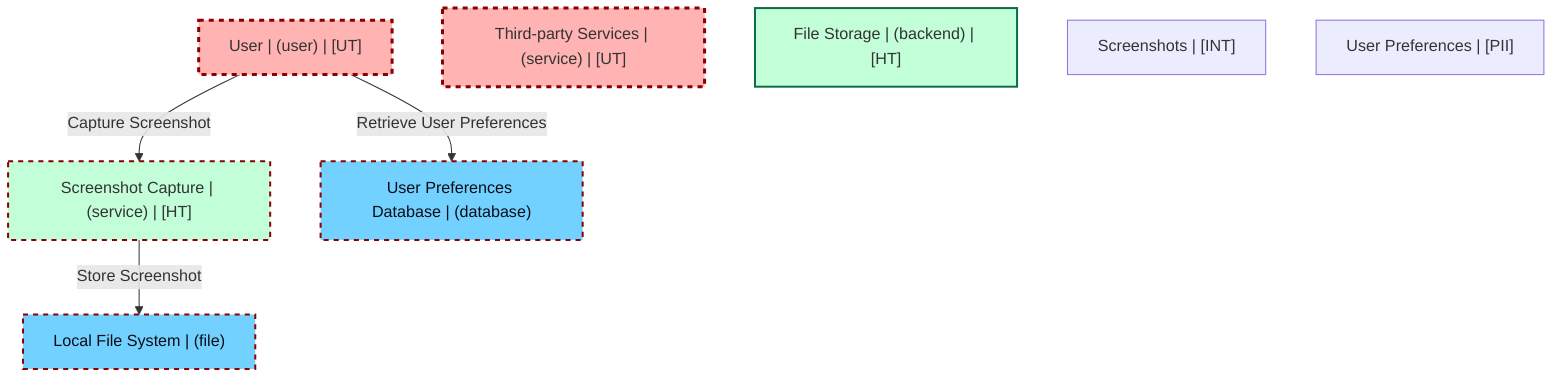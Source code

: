 graph TB
  node_01F8M8K9J6D7B8F5F9G1D8K9E1["User | (user) | [UT]"]:::untrusted
  node_01F8M8K9J6D7B8F5F9G1D8K9E2["Third-party Services | (service) | [UT]"]:::untrusted
  node_01F8M8K9J6D7B8F5F9G1D8K9P1["Screenshot Capture | (service) | [HT]"]:::highTrust
  node_01F8M8K9J6D7B8F5F9G1D8K9P2["File Storage | (backend) | [HT]"]:::highTrust
  node_01F8M8K9J6D7B8F5F9G1D8K9S1["Local File System | (file)"]:::dataStore
  node_01F8M8K9J6D7B8F5F9G1D8K9S2["User Preferences Database | (database)"]:::dataStore
  node_01F8M8K9J6D7B8F5F9G1D8K9J7["Screenshots | [INT]"]:::dataAsset,internal
  node_01F8M8K9J6D7B8F5F9G1D8K9J8["User Preferences | [PII]"]:::dataAsset,pii

  node_01F8M8K9J6D7B8F5F9G1D8K9E1 -->|Capture Screenshot| node_01F8M8K9J6D7B8F5F9G1D8K9P1:::unencryptedFlow
  node_01F8M8K9J6D7B8F5F9G1D8K9P1 -->|Store Screenshot| node_01F8M8K9J6D7B8F5F9G1D8K9S1:::unencryptedFlow
  node_01F8M8K9J6D7B8F5F9G1D8K9E1 -->|Retrieve User Preferences| node_01F8M8K9J6D7B8F5F9G1D8K9S2:::unencryptedFlow

  classDef externalEntity fill:#FFB3B3,stroke:#8B0000,stroke-width:2px,color:#0B0D17
  classDef process fill:#C2FFD8,stroke:#106B49,stroke-width:2px,color:#0B0D17
  classDef dataStore fill:#73d1ff,stroke:#29ABE2,stroke-width:2px,color:#0B0D17
  classDef dataAsset fill:#ffa1ad,stroke:#A259FF,stroke-width:2px,color:#0B0D17
  classDef untrusted fill:#FFB3B3,stroke:#8B0000,stroke-width:3px,stroke-dasharray:5 5
  classDef lowTrust fill:#f77c63,stroke:#f77c63,stroke-width:2px,stroke-dasharray:3 3
  classDef mediumTrust fill:#FFF2B3,stroke:#7A6300,stroke-width:2px
  classDef highTrust fill:#C2FFD8,stroke:#106B49,stroke-width:2px
  classDef veryHighTrust fill:#36FF8F,stroke:#36FF8F,stroke-width:3px
  classDef public fill:#C2FFD8,stroke:#106B49,stroke-width:1px
  classDef internal fill:#FFF2B3,stroke:#7A6300,stroke-width:1px
  classDef confidential fill:#FFB3B3,stroke:#8B0000,stroke-width:2px
  classDef restricted fill:#8B0000,stroke:#8B0000,stroke-width:3px
  classDef pii fill:#ffa1ad,stroke:#A259FF,stroke-width:2px
  classDef pci fill:#8B0000,stroke:#8B0000,stroke-width:3px
  classDef phi fill:#ffa1ad,stroke:#A259FF,stroke-width:3px
  classDef encryptedFlow stroke:#106B49,stroke-width:2px
  classDef unencryptedFlow stroke:#8B0000,stroke-width:2px,stroke-dasharray:5 5
  classDef authenticatedFlow stroke:#29ABE2,stroke-width:2px
  classDef trustBoundary fill:transparent,stroke:#2E3440,stroke-width:3px,stroke-dasharray:10 5